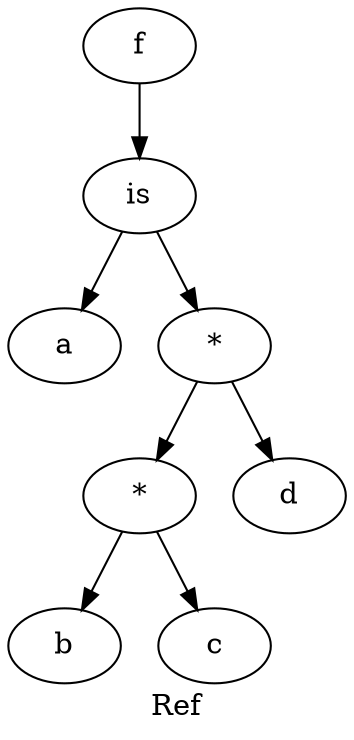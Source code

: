 digraph grafo {
  label="Ref";
  88167088652352 [ label="f" ];
  88167088652352 -> 88167088652880;
  88167088652880 [ label="is" ];
  88167088652880 -> 88167088652832;
  88167088652832 [ label="a" ];
  88167088652880 -> 88167088652784;
  88167088652784 [ label="*" ];
  88167088652784 -> 88167088652688;
  88167088652688 [ label="*" ];
  88167088652688 -> 88167088652592;
  88167088652592 [ label="b" ];
  88167088652688 -> 88167088652640;
  88167088652640 [ label="c" ];
  88167088652784 -> 88167088652736;
  88167088652736 [ label="d" ];
}
